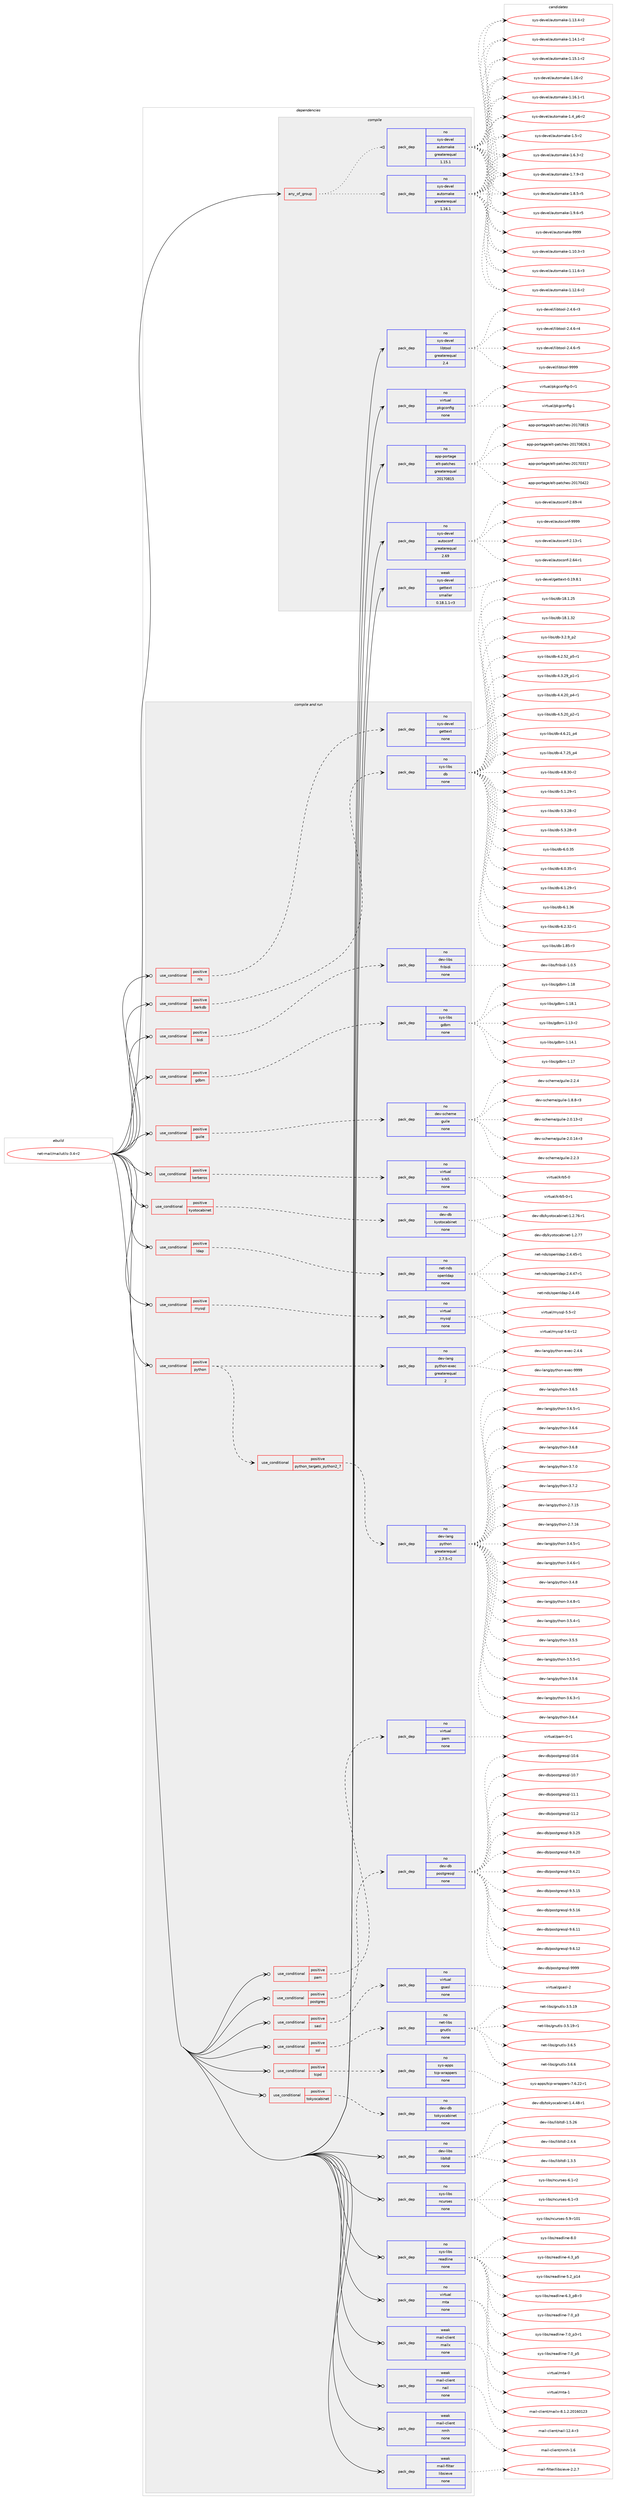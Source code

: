 digraph prolog {

# *************
# Graph options
# *************

newrank=true;
concentrate=true;
compound=true;
graph [rankdir=LR,fontname=Helvetica,fontsize=10,ranksep=1.5];#, ranksep=2.5, nodesep=0.2];
edge  [arrowhead=vee];
node  [fontname=Helvetica,fontsize=10];

# **********
# The ebuild
# **********

subgraph cluster_leftcol {
color=gray;
rank=same;
label=<<i>ebuild</i>>;
id [label="net-mail/mailutils-3.4-r2", color=red, width=4, href="../net-mail/mailutils-3.4-r2.svg"];
}

# ****************
# The dependencies
# ****************

subgraph cluster_midcol {
color=gray;
label=<<i>dependencies</i>>;
subgraph cluster_compile {
fillcolor="#eeeeee";
style=filled;
label=<<i>compile</i>>;
subgraph any26268 {
dependency1664397 [label=<<TABLE BORDER="0" CELLBORDER="1" CELLSPACING="0" CELLPADDING="4"><TR><TD CELLPADDING="10">any_of_group</TD></TR></TABLE>>, shape=none, color=red];subgraph pack1189872 {
dependency1664398 [label=<<TABLE BORDER="0" CELLBORDER="1" CELLSPACING="0" CELLPADDING="4" WIDTH="220"><TR><TD ROWSPAN="6" CELLPADDING="30">pack_dep</TD></TR><TR><TD WIDTH="110">no</TD></TR><TR><TD>sys-devel</TD></TR><TR><TD>automake</TD></TR><TR><TD>greaterequal</TD></TR><TR><TD>1.16.1</TD></TR></TABLE>>, shape=none, color=blue];
}
dependency1664397:e -> dependency1664398:w [weight=20,style="dotted",arrowhead="oinv"];
subgraph pack1189873 {
dependency1664399 [label=<<TABLE BORDER="0" CELLBORDER="1" CELLSPACING="0" CELLPADDING="4" WIDTH="220"><TR><TD ROWSPAN="6" CELLPADDING="30">pack_dep</TD></TR><TR><TD WIDTH="110">no</TD></TR><TR><TD>sys-devel</TD></TR><TR><TD>automake</TD></TR><TR><TD>greaterequal</TD></TR><TR><TD>1.15.1</TD></TR></TABLE>>, shape=none, color=blue];
}
dependency1664397:e -> dependency1664399:w [weight=20,style="dotted",arrowhead="oinv"];
}
id:e -> dependency1664397:w [weight=20,style="solid",arrowhead="vee"];
subgraph pack1189874 {
dependency1664400 [label=<<TABLE BORDER="0" CELLBORDER="1" CELLSPACING="0" CELLPADDING="4" WIDTH="220"><TR><TD ROWSPAN="6" CELLPADDING="30">pack_dep</TD></TR><TR><TD WIDTH="110">no</TD></TR><TR><TD>app-portage</TD></TR><TR><TD>elt-patches</TD></TR><TR><TD>greaterequal</TD></TR><TR><TD>20170815</TD></TR></TABLE>>, shape=none, color=blue];
}
id:e -> dependency1664400:w [weight=20,style="solid",arrowhead="vee"];
subgraph pack1189875 {
dependency1664401 [label=<<TABLE BORDER="0" CELLBORDER="1" CELLSPACING="0" CELLPADDING="4" WIDTH="220"><TR><TD ROWSPAN="6" CELLPADDING="30">pack_dep</TD></TR><TR><TD WIDTH="110">no</TD></TR><TR><TD>sys-devel</TD></TR><TR><TD>autoconf</TD></TR><TR><TD>greaterequal</TD></TR><TR><TD>2.69</TD></TR></TABLE>>, shape=none, color=blue];
}
id:e -> dependency1664401:w [weight=20,style="solid",arrowhead="vee"];
subgraph pack1189876 {
dependency1664402 [label=<<TABLE BORDER="0" CELLBORDER="1" CELLSPACING="0" CELLPADDING="4" WIDTH="220"><TR><TD ROWSPAN="6" CELLPADDING="30">pack_dep</TD></TR><TR><TD WIDTH="110">no</TD></TR><TR><TD>sys-devel</TD></TR><TR><TD>libtool</TD></TR><TR><TD>greaterequal</TD></TR><TR><TD>2.4</TD></TR></TABLE>>, shape=none, color=blue];
}
id:e -> dependency1664402:w [weight=20,style="solid",arrowhead="vee"];
subgraph pack1189877 {
dependency1664403 [label=<<TABLE BORDER="0" CELLBORDER="1" CELLSPACING="0" CELLPADDING="4" WIDTH="220"><TR><TD ROWSPAN="6" CELLPADDING="30">pack_dep</TD></TR><TR><TD WIDTH="110">no</TD></TR><TR><TD>virtual</TD></TR><TR><TD>pkgconfig</TD></TR><TR><TD>none</TD></TR><TR><TD></TD></TR></TABLE>>, shape=none, color=blue];
}
id:e -> dependency1664403:w [weight=20,style="solid",arrowhead="vee"];
subgraph pack1189878 {
dependency1664404 [label=<<TABLE BORDER="0" CELLBORDER="1" CELLSPACING="0" CELLPADDING="4" WIDTH="220"><TR><TD ROWSPAN="6" CELLPADDING="30">pack_dep</TD></TR><TR><TD WIDTH="110">weak</TD></TR><TR><TD>sys-devel</TD></TR><TR><TD>gettext</TD></TR><TR><TD>smaller</TD></TR><TR><TD>0.18.1.1-r3</TD></TR></TABLE>>, shape=none, color=blue];
}
id:e -> dependency1664404:w [weight=20,style="solid",arrowhead="vee"];
}
subgraph cluster_compileandrun {
fillcolor="#eeeeee";
style=filled;
label=<<i>compile and run</i>>;
subgraph cond447469 {
dependency1664405 [label=<<TABLE BORDER="0" CELLBORDER="1" CELLSPACING="0" CELLPADDING="4"><TR><TD ROWSPAN="3" CELLPADDING="10">use_conditional</TD></TR><TR><TD>positive</TD></TR><TR><TD>berkdb</TD></TR></TABLE>>, shape=none, color=red];
subgraph pack1189879 {
dependency1664406 [label=<<TABLE BORDER="0" CELLBORDER="1" CELLSPACING="0" CELLPADDING="4" WIDTH="220"><TR><TD ROWSPAN="6" CELLPADDING="30">pack_dep</TD></TR><TR><TD WIDTH="110">no</TD></TR><TR><TD>sys-libs</TD></TR><TR><TD>db</TD></TR><TR><TD>none</TD></TR><TR><TD></TD></TR></TABLE>>, shape=none, color=blue];
}
dependency1664405:e -> dependency1664406:w [weight=20,style="dashed",arrowhead="vee"];
}
id:e -> dependency1664405:w [weight=20,style="solid",arrowhead="odotvee"];
subgraph cond447470 {
dependency1664407 [label=<<TABLE BORDER="0" CELLBORDER="1" CELLSPACING="0" CELLPADDING="4"><TR><TD ROWSPAN="3" CELLPADDING="10">use_conditional</TD></TR><TR><TD>positive</TD></TR><TR><TD>bidi</TD></TR></TABLE>>, shape=none, color=red];
subgraph pack1189880 {
dependency1664408 [label=<<TABLE BORDER="0" CELLBORDER="1" CELLSPACING="0" CELLPADDING="4" WIDTH="220"><TR><TD ROWSPAN="6" CELLPADDING="30">pack_dep</TD></TR><TR><TD WIDTH="110">no</TD></TR><TR><TD>dev-libs</TD></TR><TR><TD>fribidi</TD></TR><TR><TD>none</TD></TR><TR><TD></TD></TR></TABLE>>, shape=none, color=blue];
}
dependency1664407:e -> dependency1664408:w [weight=20,style="dashed",arrowhead="vee"];
}
id:e -> dependency1664407:w [weight=20,style="solid",arrowhead="odotvee"];
subgraph cond447471 {
dependency1664409 [label=<<TABLE BORDER="0" CELLBORDER="1" CELLSPACING="0" CELLPADDING="4"><TR><TD ROWSPAN="3" CELLPADDING="10">use_conditional</TD></TR><TR><TD>positive</TD></TR><TR><TD>gdbm</TD></TR></TABLE>>, shape=none, color=red];
subgraph pack1189881 {
dependency1664410 [label=<<TABLE BORDER="0" CELLBORDER="1" CELLSPACING="0" CELLPADDING="4" WIDTH="220"><TR><TD ROWSPAN="6" CELLPADDING="30">pack_dep</TD></TR><TR><TD WIDTH="110">no</TD></TR><TR><TD>sys-libs</TD></TR><TR><TD>gdbm</TD></TR><TR><TD>none</TD></TR><TR><TD></TD></TR></TABLE>>, shape=none, color=blue];
}
dependency1664409:e -> dependency1664410:w [weight=20,style="dashed",arrowhead="vee"];
}
id:e -> dependency1664409:w [weight=20,style="solid",arrowhead="odotvee"];
subgraph cond447472 {
dependency1664411 [label=<<TABLE BORDER="0" CELLBORDER="1" CELLSPACING="0" CELLPADDING="4"><TR><TD ROWSPAN="3" CELLPADDING="10">use_conditional</TD></TR><TR><TD>positive</TD></TR><TR><TD>guile</TD></TR></TABLE>>, shape=none, color=red];
subgraph pack1189882 {
dependency1664412 [label=<<TABLE BORDER="0" CELLBORDER="1" CELLSPACING="0" CELLPADDING="4" WIDTH="220"><TR><TD ROWSPAN="6" CELLPADDING="30">pack_dep</TD></TR><TR><TD WIDTH="110">no</TD></TR><TR><TD>dev-scheme</TD></TR><TR><TD>guile</TD></TR><TR><TD>none</TD></TR><TR><TD></TD></TR></TABLE>>, shape=none, color=blue];
}
dependency1664411:e -> dependency1664412:w [weight=20,style="dashed",arrowhead="vee"];
}
id:e -> dependency1664411:w [weight=20,style="solid",arrowhead="odotvee"];
subgraph cond447473 {
dependency1664413 [label=<<TABLE BORDER="0" CELLBORDER="1" CELLSPACING="0" CELLPADDING="4"><TR><TD ROWSPAN="3" CELLPADDING="10">use_conditional</TD></TR><TR><TD>positive</TD></TR><TR><TD>kerberos</TD></TR></TABLE>>, shape=none, color=red];
subgraph pack1189883 {
dependency1664414 [label=<<TABLE BORDER="0" CELLBORDER="1" CELLSPACING="0" CELLPADDING="4" WIDTH="220"><TR><TD ROWSPAN="6" CELLPADDING="30">pack_dep</TD></TR><TR><TD WIDTH="110">no</TD></TR><TR><TD>virtual</TD></TR><TR><TD>krb5</TD></TR><TR><TD>none</TD></TR><TR><TD></TD></TR></TABLE>>, shape=none, color=blue];
}
dependency1664413:e -> dependency1664414:w [weight=20,style="dashed",arrowhead="vee"];
}
id:e -> dependency1664413:w [weight=20,style="solid",arrowhead="odotvee"];
subgraph cond447474 {
dependency1664415 [label=<<TABLE BORDER="0" CELLBORDER="1" CELLSPACING="0" CELLPADDING="4"><TR><TD ROWSPAN="3" CELLPADDING="10">use_conditional</TD></TR><TR><TD>positive</TD></TR><TR><TD>kyotocabinet</TD></TR></TABLE>>, shape=none, color=red];
subgraph pack1189884 {
dependency1664416 [label=<<TABLE BORDER="0" CELLBORDER="1" CELLSPACING="0" CELLPADDING="4" WIDTH="220"><TR><TD ROWSPAN="6" CELLPADDING="30">pack_dep</TD></TR><TR><TD WIDTH="110">no</TD></TR><TR><TD>dev-db</TD></TR><TR><TD>kyotocabinet</TD></TR><TR><TD>none</TD></TR><TR><TD></TD></TR></TABLE>>, shape=none, color=blue];
}
dependency1664415:e -> dependency1664416:w [weight=20,style="dashed",arrowhead="vee"];
}
id:e -> dependency1664415:w [weight=20,style="solid",arrowhead="odotvee"];
subgraph cond447475 {
dependency1664417 [label=<<TABLE BORDER="0" CELLBORDER="1" CELLSPACING="0" CELLPADDING="4"><TR><TD ROWSPAN="3" CELLPADDING="10">use_conditional</TD></TR><TR><TD>positive</TD></TR><TR><TD>ldap</TD></TR></TABLE>>, shape=none, color=red];
subgraph pack1189885 {
dependency1664418 [label=<<TABLE BORDER="0" CELLBORDER="1" CELLSPACING="0" CELLPADDING="4" WIDTH="220"><TR><TD ROWSPAN="6" CELLPADDING="30">pack_dep</TD></TR><TR><TD WIDTH="110">no</TD></TR><TR><TD>net-nds</TD></TR><TR><TD>openldap</TD></TR><TR><TD>none</TD></TR><TR><TD></TD></TR></TABLE>>, shape=none, color=blue];
}
dependency1664417:e -> dependency1664418:w [weight=20,style="dashed",arrowhead="vee"];
}
id:e -> dependency1664417:w [weight=20,style="solid",arrowhead="odotvee"];
subgraph cond447476 {
dependency1664419 [label=<<TABLE BORDER="0" CELLBORDER="1" CELLSPACING="0" CELLPADDING="4"><TR><TD ROWSPAN="3" CELLPADDING="10">use_conditional</TD></TR><TR><TD>positive</TD></TR><TR><TD>mysql</TD></TR></TABLE>>, shape=none, color=red];
subgraph pack1189886 {
dependency1664420 [label=<<TABLE BORDER="0" CELLBORDER="1" CELLSPACING="0" CELLPADDING="4" WIDTH="220"><TR><TD ROWSPAN="6" CELLPADDING="30">pack_dep</TD></TR><TR><TD WIDTH="110">no</TD></TR><TR><TD>virtual</TD></TR><TR><TD>mysql</TD></TR><TR><TD>none</TD></TR><TR><TD></TD></TR></TABLE>>, shape=none, color=blue];
}
dependency1664419:e -> dependency1664420:w [weight=20,style="dashed",arrowhead="vee"];
}
id:e -> dependency1664419:w [weight=20,style="solid",arrowhead="odotvee"];
subgraph cond447477 {
dependency1664421 [label=<<TABLE BORDER="0" CELLBORDER="1" CELLSPACING="0" CELLPADDING="4"><TR><TD ROWSPAN="3" CELLPADDING="10">use_conditional</TD></TR><TR><TD>positive</TD></TR><TR><TD>nls</TD></TR></TABLE>>, shape=none, color=red];
subgraph pack1189887 {
dependency1664422 [label=<<TABLE BORDER="0" CELLBORDER="1" CELLSPACING="0" CELLPADDING="4" WIDTH="220"><TR><TD ROWSPAN="6" CELLPADDING="30">pack_dep</TD></TR><TR><TD WIDTH="110">no</TD></TR><TR><TD>sys-devel</TD></TR><TR><TD>gettext</TD></TR><TR><TD>none</TD></TR><TR><TD></TD></TR></TABLE>>, shape=none, color=blue];
}
dependency1664421:e -> dependency1664422:w [weight=20,style="dashed",arrowhead="vee"];
}
id:e -> dependency1664421:w [weight=20,style="solid",arrowhead="odotvee"];
subgraph cond447478 {
dependency1664423 [label=<<TABLE BORDER="0" CELLBORDER="1" CELLSPACING="0" CELLPADDING="4"><TR><TD ROWSPAN="3" CELLPADDING="10">use_conditional</TD></TR><TR><TD>positive</TD></TR><TR><TD>pam</TD></TR></TABLE>>, shape=none, color=red];
subgraph pack1189888 {
dependency1664424 [label=<<TABLE BORDER="0" CELLBORDER="1" CELLSPACING="0" CELLPADDING="4" WIDTH="220"><TR><TD ROWSPAN="6" CELLPADDING="30">pack_dep</TD></TR><TR><TD WIDTH="110">no</TD></TR><TR><TD>virtual</TD></TR><TR><TD>pam</TD></TR><TR><TD>none</TD></TR><TR><TD></TD></TR></TABLE>>, shape=none, color=blue];
}
dependency1664423:e -> dependency1664424:w [weight=20,style="dashed",arrowhead="vee"];
}
id:e -> dependency1664423:w [weight=20,style="solid",arrowhead="odotvee"];
subgraph cond447479 {
dependency1664425 [label=<<TABLE BORDER="0" CELLBORDER="1" CELLSPACING="0" CELLPADDING="4"><TR><TD ROWSPAN="3" CELLPADDING="10">use_conditional</TD></TR><TR><TD>positive</TD></TR><TR><TD>postgres</TD></TR></TABLE>>, shape=none, color=red];
subgraph pack1189889 {
dependency1664426 [label=<<TABLE BORDER="0" CELLBORDER="1" CELLSPACING="0" CELLPADDING="4" WIDTH="220"><TR><TD ROWSPAN="6" CELLPADDING="30">pack_dep</TD></TR><TR><TD WIDTH="110">no</TD></TR><TR><TD>dev-db</TD></TR><TR><TD>postgresql</TD></TR><TR><TD>none</TD></TR><TR><TD></TD></TR></TABLE>>, shape=none, color=blue];
}
dependency1664425:e -> dependency1664426:w [weight=20,style="dashed",arrowhead="vee"];
}
id:e -> dependency1664425:w [weight=20,style="solid",arrowhead="odotvee"];
subgraph cond447480 {
dependency1664427 [label=<<TABLE BORDER="0" CELLBORDER="1" CELLSPACING="0" CELLPADDING="4"><TR><TD ROWSPAN="3" CELLPADDING="10">use_conditional</TD></TR><TR><TD>positive</TD></TR><TR><TD>python</TD></TR></TABLE>>, shape=none, color=red];
subgraph cond447481 {
dependency1664428 [label=<<TABLE BORDER="0" CELLBORDER="1" CELLSPACING="0" CELLPADDING="4"><TR><TD ROWSPAN="3" CELLPADDING="10">use_conditional</TD></TR><TR><TD>positive</TD></TR><TR><TD>python_targets_python2_7</TD></TR></TABLE>>, shape=none, color=red];
subgraph pack1189890 {
dependency1664429 [label=<<TABLE BORDER="0" CELLBORDER="1" CELLSPACING="0" CELLPADDING="4" WIDTH="220"><TR><TD ROWSPAN="6" CELLPADDING="30">pack_dep</TD></TR><TR><TD WIDTH="110">no</TD></TR><TR><TD>dev-lang</TD></TR><TR><TD>python</TD></TR><TR><TD>greaterequal</TD></TR><TR><TD>2.7.5-r2</TD></TR></TABLE>>, shape=none, color=blue];
}
dependency1664428:e -> dependency1664429:w [weight=20,style="dashed",arrowhead="vee"];
}
dependency1664427:e -> dependency1664428:w [weight=20,style="dashed",arrowhead="vee"];
subgraph pack1189891 {
dependency1664430 [label=<<TABLE BORDER="0" CELLBORDER="1" CELLSPACING="0" CELLPADDING="4" WIDTH="220"><TR><TD ROWSPAN="6" CELLPADDING="30">pack_dep</TD></TR><TR><TD WIDTH="110">no</TD></TR><TR><TD>dev-lang</TD></TR><TR><TD>python-exec</TD></TR><TR><TD>greaterequal</TD></TR><TR><TD>2</TD></TR></TABLE>>, shape=none, color=blue];
}
dependency1664427:e -> dependency1664430:w [weight=20,style="dashed",arrowhead="vee"];
}
id:e -> dependency1664427:w [weight=20,style="solid",arrowhead="odotvee"];
subgraph cond447482 {
dependency1664431 [label=<<TABLE BORDER="0" CELLBORDER="1" CELLSPACING="0" CELLPADDING="4"><TR><TD ROWSPAN="3" CELLPADDING="10">use_conditional</TD></TR><TR><TD>positive</TD></TR><TR><TD>sasl</TD></TR></TABLE>>, shape=none, color=red];
subgraph pack1189892 {
dependency1664432 [label=<<TABLE BORDER="0" CELLBORDER="1" CELLSPACING="0" CELLPADDING="4" WIDTH="220"><TR><TD ROWSPAN="6" CELLPADDING="30">pack_dep</TD></TR><TR><TD WIDTH="110">no</TD></TR><TR><TD>virtual</TD></TR><TR><TD>gsasl</TD></TR><TR><TD>none</TD></TR><TR><TD></TD></TR></TABLE>>, shape=none, color=blue];
}
dependency1664431:e -> dependency1664432:w [weight=20,style="dashed",arrowhead="vee"];
}
id:e -> dependency1664431:w [weight=20,style="solid",arrowhead="odotvee"];
subgraph cond447483 {
dependency1664433 [label=<<TABLE BORDER="0" CELLBORDER="1" CELLSPACING="0" CELLPADDING="4"><TR><TD ROWSPAN="3" CELLPADDING="10">use_conditional</TD></TR><TR><TD>positive</TD></TR><TR><TD>ssl</TD></TR></TABLE>>, shape=none, color=red];
subgraph pack1189893 {
dependency1664434 [label=<<TABLE BORDER="0" CELLBORDER="1" CELLSPACING="0" CELLPADDING="4" WIDTH="220"><TR><TD ROWSPAN="6" CELLPADDING="30">pack_dep</TD></TR><TR><TD WIDTH="110">no</TD></TR><TR><TD>net-libs</TD></TR><TR><TD>gnutls</TD></TR><TR><TD>none</TD></TR><TR><TD></TD></TR></TABLE>>, shape=none, color=blue];
}
dependency1664433:e -> dependency1664434:w [weight=20,style="dashed",arrowhead="vee"];
}
id:e -> dependency1664433:w [weight=20,style="solid",arrowhead="odotvee"];
subgraph cond447484 {
dependency1664435 [label=<<TABLE BORDER="0" CELLBORDER="1" CELLSPACING="0" CELLPADDING="4"><TR><TD ROWSPAN="3" CELLPADDING="10">use_conditional</TD></TR><TR><TD>positive</TD></TR><TR><TD>tcpd</TD></TR></TABLE>>, shape=none, color=red];
subgraph pack1189894 {
dependency1664436 [label=<<TABLE BORDER="0" CELLBORDER="1" CELLSPACING="0" CELLPADDING="4" WIDTH="220"><TR><TD ROWSPAN="6" CELLPADDING="30">pack_dep</TD></TR><TR><TD WIDTH="110">no</TD></TR><TR><TD>sys-apps</TD></TR><TR><TD>tcp-wrappers</TD></TR><TR><TD>none</TD></TR><TR><TD></TD></TR></TABLE>>, shape=none, color=blue];
}
dependency1664435:e -> dependency1664436:w [weight=20,style="dashed",arrowhead="vee"];
}
id:e -> dependency1664435:w [weight=20,style="solid",arrowhead="odotvee"];
subgraph cond447485 {
dependency1664437 [label=<<TABLE BORDER="0" CELLBORDER="1" CELLSPACING="0" CELLPADDING="4"><TR><TD ROWSPAN="3" CELLPADDING="10">use_conditional</TD></TR><TR><TD>positive</TD></TR><TR><TD>tokyocabinet</TD></TR></TABLE>>, shape=none, color=red];
subgraph pack1189895 {
dependency1664438 [label=<<TABLE BORDER="0" CELLBORDER="1" CELLSPACING="0" CELLPADDING="4" WIDTH="220"><TR><TD ROWSPAN="6" CELLPADDING="30">pack_dep</TD></TR><TR><TD WIDTH="110">no</TD></TR><TR><TD>dev-db</TD></TR><TR><TD>tokyocabinet</TD></TR><TR><TD>none</TD></TR><TR><TD></TD></TR></TABLE>>, shape=none, color=blue];
}
dependency1664437:e -> dependency1664438:w [weight=20,style="dashed",arrowhead="vee"];
}
id:e -> dependency1664437:w [weight=20,style="solid",arrowhead="odotvee"];
subgraph pack1189896 {
dependency1664439 [label=<<TABLE BORDER="0" CELLBORDER="1" CELLSPACING="0" CELLPADDING="4" WIDTH="220"><TR><TD ROWSPAN="6" CELLPADDING="30">pack_dep</TD></TR><TR><TD WIDTH="110">no</TD></TR><TR><TD>dev-libs</TD></TR><TR><TD>libltdl</TD></TR><TR><TD>none</TD></TR><TR><TD></TD></TR></TABLE>>, shape=none, color=blue];
}
id:e -> dependency1664439:w [weight=20,style="solid",arrowhead="odotvee"];
subgraph pack1189897 {
dependency1664440 [label=<<TABLE BORDER="0" CELLBORDER="1" CELLSPACING="0" CELLPADDING="4" WIDTH="220"><TR><TD ROWSPAN="6" CELLPADDING="30">pack_dep</TD></TR><TR><TD WIDTH="110">no</TD></TR><TR><TD>sys-libs</TD></TR><TR><TD>ncurses</TD></TR><TR><TD>none</TD></TR><TR><TD></TD></TR></TABLE>>, shape=none, color=blue];
}
id:e -> dependency1664440:w [weight=20,style="solid",arrowhead="odotvee"];
subgraph pack1189898 {
dependency1664441 [label=<<TABLE BORDER="0" CELLBORDER="1" CELLSPACING="0" CELLPADDING="4" WIDTH="220"><TR><TD ROWSPAN="6" CELLPADDING="30">pack_dep</TD></TR><TR><TD WIDTH="110">no</TD></TR><TR><TD>sys-libs</TD></TR><TR><TD>readline</TD></TR><TR><TD>none</TD></TR><TR><TD></TD></TR></TABLE>>, shape=none, color=blue];
}
id:e -> dependency1664441:w [weight=20,style="solid",arrowhead="odotvee"];
subgraph pack1189899 {
dependency1664442 [label=<<TABLE BORDER="0" CELLBORDER="1" CELLSPACING="0" CELLPADDING="4" WIDTH="220"><TR><TD ROWSPAN="6" CELLPADDING="30">pack_dep</TD></TR><TR><TD WIDTH="110">no</TD></TR><TR><TD>virtual</TD></TR><TR><TD>mta</TD></TR><TR><TD>none</TD></TR><TR><TD></TD></TR></TABLE>>, shape=none, color=blue];
}
id:e -> dependency1664442:w [weight=20,style="solid",arrowhead="odotvee"];
subgraph pack1189900 {
dependency1664443 [label=<<TABLE BORDER="0" CELLBORDER="1" CELLSPACING="0" CELLPADDING="4" WIDTH="220"><TR><TD ROWSPAN="6" CELLPADDING="30">pack_dep</TD></TR><TR><TD WIDTH="110">weak</TD></TR><TR><TD>mail-client</TD></TR><TR><TD>mailx</TD></TR><TR><TD>none</TD></TR><TR><TD></TD></TR></TABLE>>, shape=none, color=blue];
}
id:e -> dependency1664443:w [weight=20,style="solid",arrowhead="odotvee"];
subgraph pack1189901 {
dependency1664444 [label=<<TABLE BORDER="0" CELLBORDER="1" CELLSPACING="0" CELLPADDING="4" WIDTH="220"><TR><TD ROWSPAN="6" CELLPADDING="30">pack_dep</TD></TR><TR><TD WIDTH="110">weak</TD></TR><TR><TD>mail-client</TD></TR><TR><TD>nail</TD></TR><TR><TD>none</TD></TR><TR><TD></TD></TR></TABLE>>, shape=none, color=blue];
}
id:e -> dependency1664444:w [weight=20,style="solid",arrowhead="odotvee"];
subgraph pack1189902 {
dependency1664445 [label=<<TABLE BORDER="0" CELLBORDER="1" CELLSPACING="0" CELLPADDING="4" WIDTH="220"><TR><TD ROWSPAN="6" CELLPADDING="30">pack_dep</TD></TR><TR><TD WIDTH="110">weak</TD></TR><TR><TD>mail-client</TD></TR><TR><TD>nmh</TD></TR><TR><TD>none</TD></TR><TR><TD></TD></TR></TABLE>>, shape=none, color=blue];
}
id:e -> dependency1664445:w [weight=20,style="solid",arrowhead="odotvee"];
subgraph pack1189903 {
dependency1664446 [label=<<TABLE BORDER="0" CELLBORDER="1" CELLSPACING="0" CELLPADDING="4" WIDTH="220"><TR><TD ROWSPAN="6" CELLPADDING="30">pack_dep</TD></TR><TR><TD WIDTH="110">weak</TD></TR><TR><TD>mail-filter</TD></TR><TR><TD>libsieve</TD></TR><TR><TD>none</TD></TR><TR><TD></TD></TR></TABLE>>, shape=none, color=blue];
}
id:e -> dependency1664446:w [weight=20,style="solid",arrowhead="odotvee"];
}
subgraph cluster_run {
fillcolor="#eeeeee";
style=filled;
label=<<i>run</i>>;
}
}

# **************
# The candidates
# **************

subgraph cluster_choices {
rank=same;
color=gray;
label=<<i>candidates</i>>;

subgraph choice1189872 {
color=black;
nodesep=1;
choice11512111545100101118101108479711711611110997107101454946494846514511451 [label="sys-devel/automake-1.10.3-r3", color=red, width=4,href="../sys-devel/automake-1.10.3-r3.svg"];
choice11512111545100101118101108479711711611110997107101454946494946544511451 [label="sys-devel/automake-1.11.6-r3", color=red, width=4,href="../sys-devel/automake-1.11.6-r3.svg"];
choice11512111545100101118101108479711711611110997107101454946495046544511450 [label="sys-devel/automake-1.12.6-r2", color=red, width=4,href="../sys-devel/automake-1.12.6-r2.svg"];
choice11512111545100101118101108479711711611110997107101454946495146524511450 [label="sys-devel/automake-1.13.4-r2", color=red, width=4,href="../sys-devel/automake-1.13.4-r2.svg"];
choice11512111545100101118101108479711711611110997107101454946495246494511450 [label="sys-devel/automake-1.14.1-r2", color=red, width=4,href="../sys-devel/automake-1.14.1-r2.svg"];
choice11512111545100101118101108479711711611110997107101454946495346494511450 [label="sys-devel/automake-1.15.1-r2", color=red, width=4,href="../sys-devel/automake-1.15.1-r2.svg"];
choice1151211154510010111810110847971171161111099710710145494649544511450 [label="sys-devel/automake-1.16-r2", color=red, width=4,href="../sys-devel/automake-1.16-r2.svg"];
choice11512111545100101118101108479711711611110997107101454946495446494511449 [label="sys-devel/automake-1.16.1-r1", color=red, width=4,href="../sys-devel/automake-1.16.1-r1.svg"];
choice115121115451001011181011084797117116111109971071014549465295112544511450 [label="sys-devel/automake-1.4_p6-r2", color=red, width=4,href="../sys-devel/automake-1.4_p6-r2.svg"];
choice11512111545100101118101108479711711611110997107101454946534511450 [label="sys-devel/automake-1.5-r2", color=red, width=4,href="../sys-devel/automake-1.5-r2.svg"];
choice115121115451001011181011084797117116111109971071014549465446514511450 [label="sys-devel/automake-1.6.3-r2", color=red, width=4,href="../sys-devel/automake-1.6.3-r2.svg"];
choice115121115451001011181011084797117116111109971071014549465546574511451 [label="sys-devel/automake-1.7.9-r3", color=red, width=4,href="../sys-devel/automake-1.7.9-r3.svg"];
choice115121115451001011181011084797117116111109971071014549465646534511453 [label="sys-devel/automake-1.8.5-r5", color=red, width=4,href="../sys-devel/automake-1.8.5-r5.svg"];
choice115121115451001011181011084797117116111109971071014549465746544511453 [label="sys-devel/automake-1.9.6-r5", color=red, width=4,href="../sys-devel/automake-1.9.6-r5.svg"];
choice115121115451001011181011084797117116111109971071014557575757 [label="sys-devel/automake-9999", color=red, width=4,href="../sys-devel/automake-9999.svg"];
dependency1664398:e -> choice11512111545100101118101108479711711611110997107101454946494846514511451:w [style=dotted,weight="100"];
dependency1664398:e -> choice11512111545100101118101108479711711611110997107101454946494946544511451:w [style=dotted,weight="100"];
dependency1664398:e -> choice11512111545100101118101108479711711611110997107101454946495046544511450:w [style=dotted,weight="100"];
dependency1664398:e -> choice11512111545100101118101108479711711611110997107101454946495146524511450:w [style=dotted,weight="100"];
dependency1664398:e -> choice11512111545100101118101108479711711611110997107101454946495246494511450:w [style=dotted,weight="100"];
dependency1664398:e -> choice11512111545100101118101108479711711611110997107101454946495346494511450:w [style=dotted,weight="100"];
dependency1664398:e -> choice1151211154510010111810110847971171161111099710710145494649544511450:w [style=dotted,weight="100"];
dependency1664398:e -> choice11512111545100101118101108479711711611110997107101454946495446494511449:w [style=dotted,weight="100"];
dependency1664398:e -> choice115121115451001011181011084797117116111109971071014549465295112544511450:w [style=dotted,weight="100"];
dependency1664398:e -> choice11512111545100101118101108479711711611110997107101454946534511450:w [style=dotted,weight="100"];
dependency1664398:e -> choice115121115451001011181011084797117116111109971071014549465446514511450:w [style=dotted,weight="100"];
dependency1664398:e -> choice115121115451001011181011084797117116111109971071014549465546574511451:w [style=dotted,weight="100"];
dependency1664398:e -> choice115121115451001011181011084797117116111109971071014549465646534511453:w [style=dotted,weight="100"];
dependency1664398:e -> choice115121115451001011181011084797117116111109971071014549465746544511453:w [style=dotted,weight="100"];
dependency1664398:e -> choice115121115451001011181011084797117116111109971071014557575757:w [style=dotted,weight="100"];
}
subgraph choice1189873 {
color=black;
nodesep=1;
choice11512111545100101118101108479711711611110997107101454946494846514511451 [label="sys-devel/automake-1.10.3-r3", color=red, width=4,href="../sys-devel/automake-1.10.3-r3.svg"];
choice11512111545100101118101108479711711611110997107101454946494946544511451 [label="sys-devel/automake-1.11.6-r3", color=red, width=4,href="../sys-devel/automake-1.11.6-r3.svg"];
choice11512111545100101118101108479711711611110997107101454946495046544511450 [label="sys-devel/automake-1.12.6-r2", color=red, width=4,href="../sys-devel/automake-1.12.6-r2.svg"];
choice11512111545100101118101108479711711611110997107101454946495146524511450 [label="sys-devel/automake-1.13.4-r2", color=red, width=4,href="../sys-devel/automake-1.13.4-r2.svg"];
choice11512111545100101118101108479711711611110997107101454946495246494511450 [label="sys-devel/automake-1.14.1-r2", color=red, width=4,href="../sys-devel/automake-1.14.1-r2.svg"];
choice11512111545100101118101108479711711611110997107101454946495346494511450 [label="sys-devel/automake-1.15.1-r2", color=red, width=4,href="../sys-devel/automake-1.15.1-r2.svg"];
choice1151211154510010111810110847971171161111099710710145494649544511450 [label="sys-devel/automake-1.16-r2", color=red, width=4,href="../sys-devel/automake-1.16-r2.svg"];
choice11512111545100101118101108479711711611110997107101454946495446494511449 [label="sys-devel/automake-1.16.1-r1", color=red, width=4,href="../sys-devel/automake-1.16.1-r1.svg"];
choice115121115451001011181011084797117116111109971071014549465295112544511450 [label="sys-devel/automake-1.4_p6-r2", color=red, width=4,href="../sys-devel/automake-1.4_p6-r2.svg"];
choice11512111545100101118101108479711711611110997107101454946534511450 [label="sys-devel/automake-1.5-r2", color=red, width=4,href="../sys-devel/automake-1.5-r2.svg"];
choice115121115451001011181011084797117116111109971071014549465446514511450 [label="sys-devel/automake-1.6.3-r2", color=red, width=4,href="../sys-devel/automake-1.6.3-r2.svg"];
choice115121115451001011181011084797117116111109971071014549465546574511451 [label="sys-devel/automake-1.7.9-r3", color=red, width=4,href="../sys-devel/automake-1.7.9-r3.svg"];
choice115121115451001011181011084797117116111109971071014549465646534511453 [label="sys-devel/automake-1.8.5-r5", color=red, width=4,href="../sys-devel/automake-1.8.5-r5.svg"];
choice115121115451001011181011084797117116111109971071014549465746544511453 [label="sys-devel/automake-1.9.6-r5", color=red, width=4,href="../sys-devel/automake-1.9.6-r5.svg"];
choice115121115451001011181011084797117116111109971071014557575757 [label="sys-devel/automake-9999", color=red, width=4,href="../sys-devel/automake-9999.svg"];
dependency1664399:e -> choice11512111545100101118101108479711711611110997107101454946494846514511451:w [style=dotted,weight="100"];
dependency1664399:e -> choice11512111545100101118101108479711711611110997107101454946494946544511451:w [style=dotted,weight="100"];
dependency1664399:e -> choice11512111545100101118101108479711711611110997107101454946495046544511450:w [style=dotted,weight="100"];
dependency1664399:e -> choice11512111545100101118101108479711711611110997107101454946495146524511450:w [style=dotted,weight="100"];
dependency1664399:e -> choice11512111545100101118101108479711711611110997107101454946495246494511450:w [style=dotted,weight="100"];
dependency1664399:e -> choice11512111545100101118101108479711711611110997107101454946495346494511450:w [style=dotted,weight="100"];
dependency1664399:e -> choice1151211154510010111810110847971171161111099710710145494649544511450:w [style=dotted,weight="100"];
dependency1664399:e -> choice11512111545100101118101108479711711611110997107101454946495446494511449:w [style=dotted,weight="100"];
dependency1664399:e -> choice115121115451001011181011084797117116111109971071014549465295112544511450:w [style=dotted,weight="100"];
dependency1664399:e -> choice11512111545100101118101108479711711611110997107101454946534511450:w [style=dotted,weight="100"];
dependency1664399:e -> choice115121115451001011181011084797117116111109971071014549465446514511450:w [style=dotted,weight="100"];
dependency1664399:e -> choice115121115451001011181011084797117116111109971071014549465546574511451:w [style=dotted,weight="100"];
dependency1664399:e -> choice115121115451001011181011084797117116111109971071014549465646534511453:w [style=dotted,weight="100"];
dependency1664399:e -> choice115121115451001011181011084797117116111109971071014549465746544511453:w [style=dotted,weight="100"];
dependency1664399:e -> choice115121115451001011181011084797117116111109971071014557575757:w [style=dotted,weight="100"];
}
subgraph choice1189874 {
color=black;
nodesep=1;
choice97112112451121111141169710310147101108116451129711699104101115455048495548514955 [label="app-portage/elt-patches-20170317", color=red, width=4,href="../app-portage/elt-patches-20170317.svg"];
choice97112112451121111141169710310147101108116451129711699104101115455048495548525050 [label="app-portage/elt-patches-20170422", color=red, width=4,href="../app-portage/elt-patches-20170422.svg"];
choice97112112451121111141169710310147101108116451129711699104101115455048495548564953 [label="app-portage/elt-patches-20170815", color=red, width=4,href="../app-portage/elt-patches-20170815.svg"];
choice971121124511211111411697103101471011081164511297116991041011154550484955485650544649 [label="app-portage/elt-patches-20170826.1", color=red, width=4,href="../app-portage/elt-patches-20170826.1.svg"];
dependency1664400:e -> choice97112112451121111141169710310147101108116451129711699104101115455048495548514955:w [style=dotted,weight="100"];
dependency1664400:e -> choice97112112451121111141169710310147101108116451129711699104101115455048495548525050:w [style=dotted,weight="100"];
dependency1664400:e -> choice97112112451121111141169710310147101108116451129711699104101115455048495548564953:w [style=dotted,weight="100"];
dependency1664400:e -> choice971121124511211111411697103101471011081164511297116991041011154550484955485650544649:w [style=dotted,weight="100"];
}
subgraph choice1189875 {
color=black;
nodesep=1;
choice1151211154510010111810110847971171161119911111010245504649514511449 [label="sys-devel/autoconf-2.13-r1", color=red, width=4,href="../sys-devel/autoconf-2.13-r1.svg"];
choice1151211154510010111810110847971171161119911111010245504654524511449 [label="sys-devel/autoconf-2.64-r1", color=red, width=4,href="../sys-devel/autoconf-2.64-r1.svg"];
choice1151211154510010111810110847971171161119911111010245504654574511452 [label="sys-devel/autoconf-2.69-r4", color=red, width=4,href="../sys-devel/autoconf-2.69-r4.svg"];
choice115121115451001011181011084797117116111991111101024557575757 [label="sys-devel/autoconf-9999", color=red, width=4,href="../sys-devel/autoconf-9999.svg"];
dependency1664401:e -> choice1151211154510010111810110847971171161119911111010245504649514511449:w [style=dotted,weight="100"];
dependency1664401:e -> choice1151211154510010111810110847971171161119911111010245504654524511449:w [style=dotted,weight="100"];
dependency1664401:e -> choice1151211154510010111810110847971171161119911111010245504654574511452:w [style=dotted,weight="100"];
dependency1664401:e -> choice115121115451001011181011084797117116111991111101024557575757:w [style=dotted,weight="100"];
}
subgraph choice1189876 {
color=black;
nodesep=1;
choice1151211154510010111810110847108105981161111111084550465246544511451 [label="sys-devel/libtool-2.4.6-r3", color=red, width=4,href="../sys-devel/libtool-2.4.6-r3.svg"];
choice1151211154510010111810110847108105981161111111084550465246544511452 [label="sys-devel/libtool-2.4.6-r4", color=red, width=4,href="../sys-devel/libtool-2.4.6-r4.svg"];
choice1151211154510010111810110847108105981161111111084550465246544511453 [label="sys-devel/libtool-2.4.6-r5", color=red, width=4,href="../sys-devel/libtool-2.4.6-r5.svg"];
choice1151211154510010111810110847108105981161111111084557575757 [label="sys-devel/libtool-9999", color=red, width=4,href="../sys-devel/libtool-9999.svg"];
dependency1664402:e -> choice1151211154510010111810110847108105981161111111084550465246544511451:w [style=dotted,weight="100"];
dependency1664402:e -> choice1151211154510010111810110847108105981161111111084550465246544511452:w [style=dotted,weight="100"];
dependency1664402:e -> choice1151211154510010111810110847108105981161111111084550465246544511453:w [style=dotted,weight="100"];
dependency1664402:e -> choice1151211154510010111810110847108105981161111111084557575757:w [style=dotted,weight="100"];
}
subgraph choice1189877 {
color=black;
nodesep=1;
choice11810511411611797108471121071039911111010210510345484511449 [label="virtual/pkgconfig-0-r1", color=red, width=4,href="../virtual/pkgconfig-0-r1.svg"];
choice1181051141161179710847112107103991111101021051034549 [label="virtual/pkgconfig-1", color=red, width=4,href="../virtual/pkgconfig-1.svg"];
dependency1664403:e -> choice11810511411611797108471121071039911111010210510345484511449:w [style=dotted,weight="100"];
dependency1664403:e -> choice1181051141161179710847112107103991111101021051034549:w [style=dotted,weight="100"];
}
subgraph choice1189878 {
color=black;
nodesep=1;
choice1151211154510010111810110847103101116116101120116454846495746564649 [label="sys-devel/gettext-0.19.8.1", color=red, width=4,href="../sys-devel/gettext-0.19.8.1.svg"];
dependency1664404:e -> choice1151211154510010111810110847103101116116101120116454846495746564649:w [style=dotted,weight="100"];
}
subgraph choice1189879 {
color=black;
nodesep=1;
choice1151211154510810598115471009845494656534511451 [label="sys-libs/db-1.85-r3", color=red, width=4,href="../sys-libs/db-1.85-r3.svg"];
choice115121115451081059811547100984549564649465053 [label="sys-libs/db-18.1.25", color=red, width=4,href="../sys-libs/db-18.1.25.svg"];
choice115121115451081059811547100984549564649465150 [label="sys-libs/db-18.1.32", color=red, width=4,href="../sys-libs/db-18.1.32.svg"];
choice115121115451081059811547100984551465046579511250 [label="sys-libs/db-3.2.9_p2", color=red, width=4,href="../sys-libs/db-3.2.9_p2.svg"];
choice115121115451081059811547100984552465046535095112534511449 [label="sys-libs/db-4.2.52_p5-r1", color=red, width=4,href="../sys-libs/db-4.2.52_p5-r1.svg"];
choice115121115451081059811547100984552465146505795112494511449 [label="sys-libs/db-4.3.29_p1-r1", color=red, width=4,href="../sys-libs/db-4.3.29_p1-r1.svg"];
choice115121115451081059811547100984552465246504895112524511449 [label="sys-libs/db-4.4.20_p4-r1", color=red, width=4,href="../sys-libs/db-4.4.20_p4-r1.svg"];
choice115121115451081059811547100984552465346504895112504511449 [label="sys-libs/db-4.5.20_p2-r1", color=red, width=4,href="../sys-libs/db-4.5.20_p2-r1.svg"];
choice11512111545108105981154710098455246544650499511252 [label="sys-libs/db-4.6.21_p4", color=red, width=4,href="../sys-libs/db-4.6.21_p4.svg"];
choice11512111545108105981154710098455246554650539511252 [label="sys-libs/db-4.7.25_p4", color=red, width=4,href="../sys-libs/db-4.7.25_p4.svg"];
choice11512111545108105981154710098455246564651484511450 [label="sys-libs/db-4.8.30-r2", color=red, width=4,href="../sys-libs/db-4.8.30-r2.svg"];
choice11512111545108105981154710098455346494650574511449 [label="sys-libs/db-5.1.29-r1", color=red, width=4,href="../sys-libs/db-5.1.29-r1.svg"];
choice11512111545108105981154710098455346514650564511450 [label="sys-libs/db-5.3.28-r2", color=red, width=4,href="../sys-libs/db-5.3.28-r2.svg"];
choice11512111545108105981154710098455346514650564511451 [label="sys-libs/db-5.3.28-r3", color=red, width=4,href="../sys-libs/db-5.3.28-r3.svg"];
choice1151211154510810598115471009845544648465153 [label="sys-libs/db-6.0.35", color=red, width=4,href="../sys-libs/db-6.0.35.svg"];
choice11512111545108105981154710098455446484651534511449 [label="sys-libs/db-6.0.35-r1", color=red, width=4,href="../sys-libs/db-6.0.35-r1.svg"];
choice11512111545108105981154710098455446494650574511449 [label="sys-libs/db-6.1.29-r1", color=red, width=4,href="../sys-libs/db-6.1.29-r1.svg"];
choice1151211154510810598115471009845544649465154 [label="sys-libs/db-6.1.36", color=red, width=4,href="../sys-libs/db-6.1.36.svg"];
choice11512111545108105981154710098455446504651504511449 [label="sys-libs/db-6.2.32-r1", color=red, width=4,href="../sys-libs/db-6.2.32-r1.svg"];
dependency1664406:e -> choice1151211154510810598115471009845494656534511451:w [style=dotted,weight="100"];
dependency1664406:e -> choice115121115451081059811547100984549564649465053:w [style=dotted,weight="100"];
dependency1664406:e -> choice115121115451081059811547100984549564649465150:w [style=dotted,weight="100"];
dependency1664406:e -> choice115121115451081059811547100984551465046579511250:w [style=dotted,weight="100"];
dependency1664406:e -> choice115121115451081059811547100984552465046535095112534511449:w [style=dotted,weight="100"];
dependency1664406:e -> choice115121115451081059811547100984552465146505795112494511449:w [style=dotted,weight="100"];
dependency1664406:e -> choice115121115451081059811547100984552465246504895112524511449:w [style=dotted,weight="100"];
dependency1664406:e -> choice115121115451081059811547100984552465346504895112504511449:w [style=dotted,weight="100"];
dependency1664406:e -> choice11512111545108105981154710098455246544650499511252:w [style=dotted,weight="100"];
dependency1664406:e -> choice11512111545108105981154710098455246554650539511252:w [style=dotted,weight="100"];
dependency1664406:e -> choice11512111545108105981154710098455246564651484511450:w [style=dotted,weight="100"];
dependency1664406:e -> choice11512111545108105981154710098455346494650574511449:w [style=dotted,weight="100"];
dependency1664406:e -> choice11512111545108105981154710098455346514650564511450:w [style=dotted,weight="100"];
dependency1664406:e -> choice11512111545108105981154710098455346514650564511451:w [style=dotted,weight="100"];
dependency1664406:e -> choice1151211154510810598115471009845544648465153:w [style=dotted,weight="100"];
dependency1664406:e -> choice11512111545108105981154710098455446484651534511449:w [style=dotted,weight="100"];
dependency1664406:e -> choice11512111545108105981154710098455446494650574511449:w [style=dotted,weight="100"];
dependency1664406:e -> choice1151211154510810598115471009845544649465154:w [style=dotted,weight="100"];
dependency1664406:e -> choice11512111545108105981154710098455446504651504511449:w [style=dotted,weight="100"];
}
subgraph choice1189880 {
color=black;
nodesep=1;
choice10010111845108105981154710211410598105100105454946484653 [label="dev-libs/fribidi-1.0.5", color=red, width=4,href="../dev-libs/fribidi-1.0.5.svg"];
dependency1664408:e -> choice10010111845108105981154710211410598105100105454946484653:w [style=dotted,weight="100"];
}
subgraph choice1189881 {
color=black;
nodesep=1;
choice1151211154510810598115471031009810945494649514511450 [label="sys-libs/gdbm-1.13-r2", color=red, width=4,href="../sys-libs/gdbm-1.13-r2.svg"];
choice1151211154510810598115471031009810945494649524649 [label="sys-libs/gdbm-1.14.1", color=red, width=4,href="../sys-libs/gdbm-1.14.1.svg"];
choice115121115451081059811547103100981094549464955 [label="sys-libs/gdbm-1.17", color=red, width=4,href="../sys-libs/gdbm-1.17.svg"];
choice115121115451081059811547103100981094549464956 [label="sys-libs/gdbm-1.18", color=red, width=4,href="../sys-libs/gdbm-1.18.svg"];
choice1151211154510810598115471031009810945494649564649 [label="sys-libs/gdbm-1.18.1", color=red, width=4,href="../sys-libs/gdbm-1.18.1.svg"];
dependency1664410:e -> choice1151211154510810598115471031009810945494649514511450:w [style=dotted,weight="100"];
dependency1664410:e -> choice1151211154510810598115471031009810945494649524649:w [style=dotted,weight="100"];
dependency1664410:e -> choice115121115451081059811547103100981094549464955:w [style=dotted,weight="100"];
dependency1664410:e -> choice115121115451081059811547103100981094549464956:w [style=dotted,weight="100"];
dependency1664410:e -> choice1151211154510810598115471031009810945494649564649:w [style=dotted,weight="100"];
}
subgraph choice1189882 {
color=black;
nodesep=1;
choice1001011184511599104101109101471031171051081014549465646564511451 [label="dev-scheme/guile-1.8.8-r3", color=red, width=4,href="../dev-scheme/guile-1.8.8-r3.svg"];
choice100101118451159910410110910147103117105108101455046484649514511450 [label="dev-scheme/guile-2.0.13-r2", color=red, width=4,href="../dev-scheme/guile-2.0.13-r2.svg"];
choice100101118451159910410110910147103117105108101455046484649524511451 [label="dev-scheme/guile-2.0.14-r3", color=red, width=4,href="../dev-scheme/guile-2.0.14-r3.svg"];
choice100101118451159910410110910147103117105108101455046504651 [label="dev-scheme/guile-2.2.3", color=red, width=4,href="../dev-scheme/guile-2.2.3.svg"];
choice100101118451159910410110910147103117105108101455046504652 [label="dev-scheme/guile-2.2.4", color=red, width=4,href="../dev-scheme/guile-2.2.4.svg"];
dependency1664412:e -> choice1001011184511599104101109101471031171051081014549465646564511451:w [style=dotted,weight="100"];
dependency1664412:e -> choice100101118451159910410110910147103117105108101455046484649514511450:w [style=dotted,weight="100"];
dependency1664412:e -> choice100101118451159910410110910147103117105108101455046484649524511451:w [style=dotted,weight="100"];
dependency1664412:e -> choice100101118451159910410110910147103117105108101455046504651:w [style=dotted,weight="100"];
dependency1664412:e -> choice100101118451159910410110910147103117105108101455046504652:w [style=dotted,weight="100"];
}
subgraph choice1189883 {
color=black;
nodesep=1;
choice118105114116117971084710711498534548 [label="virtual/krb5-0", color=red, width=4,href="../virtual/krb5-0.svg"];
choice1181051141161179710847107114985345484511449 [label="virtual/krb5-0-r1", color=red, width=4,href="../virtual/krb5-0-r1.svg"];
dependency1664414:e -> choice118105114116117971084710711498534548:w [style=dotted,weight="100"];
dependency1664414:e -> choice1181051141161179710847107114985345484511449:w [style=dotted,weight="100"];
}
subgraph choice1189884 {
color=black;
nodesep=1;
choice100101118451009847107121111116111999798105110101116454946504655544511449 [label="dev-db/kyotocabinet-1.2.76-r1", color=red, width=4,href="../dev-db/kyotocabinet-1.2.76-r1.svg"];
choice10010111845100984710712111111611199979810511010111645494650465555 [label="dev-db/kyotocabinet-1.2.77", color=red, width=4,href="../dev-db/kyotocabinet-1.2.77.svg"];
dependency1664416:e -> choice100101118451009847107121111116111999798105110101116454946504655544511449:w [style=dotted,weight="100"];
dependency1664416:e -> choice10010111845100984710712111111611199979810511010111645494650465555:w [style=dotted,weight="100"];
}
subgraph choice1189885 {
color=black;
nodesep=1;
choice11010111645110100115471111121011101081009711245504652465253 [label="net-nds/openldap-2.4.45", color=red, width=4,href="../net-nds/openldap-2.4.45.svg"];
choice110101116451101001154711111210111010810097112455046524652534511449 [label="net-nds/openldap-2.4.45-r1", color=red, width=4,href="../net-nds/openldap-2.4.45-r1.svg"];
choice110101116451101001154711111210111010810097112455046524652554511449 [label="net-nds/openldap-2.4.47-r1", color=red, width=4,href="../net-nds/openldap-2.4.47-r1.svg"];
dependency1664418:e -> choice11010111645110100115471111121011101081009711245504652465253:w [style=dotted,weight="100"];
dependency1664418:e -> choice110101116451101001154711111210111010810097112455046524652534511449:w [style=dotted,weight="100"];
dependency1664418:e -> choice110101116451101001154711111210111010810097112455046524652554511449:w [style=dotted,weight="100"];
}
subgraph choice1189886 {
color=black;
nodesep=1;
choice1181051141161179710847109121115113108455346534511450 [label="virtual/mysql-5.5-r2", color=red, width=4,href="../virtual/mysql-5.5-r2.svg"];
choice118105114116117971084710912111511310845534654451144950 [label="virtual/mysql-5.6-r12", color=red, width=4,href="../virtual/mysql-5.6-r12.svg"];
dependency1664420:e -> choice1181051141161179710847109121115113108455346534511450:w [style=dotted,weight="100"];
dependency1664420:e -> choice118105114116117971084710912111511310845534654451144950:w [style=dotted,weight="100"];
}
subgraph choice1189887 {
color=black;
nodesep=1;
choice1151211154510010111810110847103101116116101120116454846495746564649 [label="sys-devel/gettext-0.19.8.1", color=red, width=4,href="../sys-devel/gettext-0.19.8.1.svg"];
dependency1664422:e -> choice1151211154510010111810110847103101116116101120116454846495746564649:w [style=dotted,weight="100"];
}
subgraph choice1189888 {
color=black;
nodesep=1;
choice11810511411611797108471129710945484511449 [label="virtual/pam-0-r1", color=red, width=4,href="../virtual/pam-0-r1.svg"];
dependency1664424:e -> choice11810511411611797108471129710945484511449:w [style=dotted,weight="100"];
}
subgraph choice1189889 {
color=black;
nodesep=1;
choice1001011184510098471121111151161031141011151131084549484654 [label="dev-db/postgresql-10.6", color=red, width=4,href="../dev-db/postgresql-10.6.svg"];
choice1001011184510098471121111151161031141011151131084549484655 [label="dev-db/postgresql-10.7", color=red, width=4,href="../dev-db/postgresql-10.7.svg"];
choice1001011184510098471121111151161031141011151131084549494649 [label="dev-db/postgresql-11.1", color=red, width=4,href="../dev-db/postgresql-11.1.svg"];
choice1001011184510098471121111151161031141011151131084549494650 [label="dev-db/postgresql-11.2", color=red, width=4,href="../dev-db/postgresql-11.2.svg"];
choice10010111845100984711211111511610311410111511310845574651465053 [label="dev-db/postgresql-9.3.25", color=red, width=4,href="../dev-db/postgresql-9.3.25.svg"];
choice10010111845100984711211111511610311410111511310845574652465048 [label="dev-db/postgresql-9.4.20", color=red, width=4,href="../dev-db/postgresql-9.4.20.svg"];
choice10010111845100984711211111511610311410111511310845574652465049 [label="dev-db/postgresql-9.4.21", color=red, width=4,href="../dev-db/postgresql-9.4.21.svg"];
choice10010111845100984711211111511610311410111511310845574653464953 [label="dev-db/postgresql-9.5.15", color=red, width=4,href="../dev-db/postgresql-9.5.15.svg"];
choice10010111845100984711211111511610311410111511310845574653464954 [label="dev-db/postgresql-9.5.16", color=red, width=4,href="../dev-db/postgresql-9.5.16.svg"];
choice10010111845100984711211111511610311410111511310845574654464949 [label="dev-db/postgresql-9.6.11", color=red, width=4,href="../dev-db/postgresql-9.6.11.svg"];
choice10010111845100984711211111511610311410111511310845574654464950 [label="dev-db/postgresql-9.6.12", color=red, width=4,href="../dev-db/postgresql-9.6.12.svg"];
choice1001011184510098471121111151161031141011151131084557575757 [label="dev-db/postgresql-9999", color=red, width=4,href="../dev-db/postgresql-9999.svg"];
dependency1664426:e -> choice1001011184510098471121111151161031141011151131084549484654:w [style=dotted,weight="100"];
dependency1664426:e -> choice1001011184510098471121111151161031141011151131084549484655:w [style=dotted,weight="100"];
dependency1664426:e -> choice1001011184510098471121111151161031141011151131084549494649:w [style=dotted,weight="100"];
dependency1664426:e -> choice1001011184510098471121111151161031141011151131084549494650:w [style=dotted,weight="100"];
dependency1664426:e -> choice10010111845100984711211111511610311410111511310845574651465053:w [style=dotted,weight="100"];
dependency1664426:e -> choice10010111845100984711211111511610311410111511310845574652465048:w [style=dotted,weight="100"];
dependency1664426:e -> choice10010111845100984711211111511610311410111511310845574652465049:w [style=dotted,weight="100"];
dependency1664426:e -> choice10010111845100984711211111511610311410111511310845574653464953:w [style=dotted,weight="100"];
dependency1664426:e -> choice10010111845100984711211111511610311410111511310845574653464954:w [style=dotted,weight="100"];
dependency1664426:e -> choice10010111845100984711211111511610311410111511310845574654464949:w [style=dotted,weight="100"];
dependency1664426:e -> choice10010111845100984711211111511610311410111511310845574654464950:w [style=dotted,weight="100"];
dependency1664426:e -> choice1001011184510098471121111151161031141011151131084557575757:w [style=dotted,weight="100"];
}
subgraph choice1189890 {
color=black;
nodesep=1;
choice10010111845108971101034711212111610411111045504655464953 [label="dev-lang/python-2.7.15", color=red, width=4,href="../dev-lang/python-2.7.15.svg"];
choice10010111845108971101034711212111610411111045504655464954 [label="dev-lang/python-2.7.16", color=red, width=4,href="../dev-lang/python-2.7.16.svg"];
choice1001011184510897110103471121211161041111104551465246534511449 [label="dev-lang/python-3.4.5-r1", color=red, width=4,href="../dev-lang/python-3.4.5-r1.svg"];
choice1001011184510897110103471121211161041111104551465246544511449 [label="dev-lang/python-3.4.6-r1", color=red, width=4,href="../dev-lang/python-3.4.6-r1.svg"];
choice100101118451089711010347112121116104111110455146524656 [label="dev-lang/python-3.4.8", color=red, width=4,href="../dev-lang/python-3.4.8.svg"];
choice1001011184510897110103471121211161041111104551465246564511449 [label="dev-lang/python-3.4.8-r1", color=red, width=4,href="../dev-lang/python-3.4.8-r1.svg"];
choice1001011184510897110103471121211161041111104551465346524511449 [label="dev-lang/python-3.5.4-r1", color=red, width=4,href="../dev-lang/python-3.5.4-r1.svg"];
choice100101118451089711010347112121116104111110455146534653 [label="dev-lang/python-3.5.5", color=red, width=4,href="../dev-lang/python-3.5.5.svg"];
choice1001011184510897110103471121211161041111104551465346534511449 [label="dev-lang/python-3.5.5-r1", color=red, width=4,href="../dev-lang/python-3.5.5-r1.svg"];
choice100101118451089711010347112121116104111110455146534654 [label="dev-lang/python-3.5.6", color=red, width=4,href="../dev-lang/python-3.5.6.svg"];
choice1001011184510897110103471121211161041111104551465446514511449 [label="dev-lang/python-3.6.3-r1", color=red, width=4,href="../dev-lang/python-3.6.3-r1.svg"];
choice100101118451089711010347112121116104111110455146544652 [label="dev-lang/python-3.6.4", color=red, width=4,href="../dev-lang/python-3.6.4.svg"];
choice100101118451089711010347112121116104111110455146544653 [label="dev-lang/python-3.6.5", color=red, width=4,href="../dev-lang/python-3.6.5.svg"];
choice1001011184510897110103471121211161041111104551465446534511449 [label="dev-lang/python-3.6.5-r1", color=red, width=4,href="../dev-lang/python-3.6.5-r1.svg"];
choice100101118451089711010347112121116104111110455146544654 [label="dev-lang/python-3.6.6", color=red, width=4,href="../dev-lang/python-3.6.6.svg"];
choice100101118451089711010347112121116104111110455146544656 [label="dev-lang/python-3.6.8", color=red, width=4,href="../dev-lang/python-3.6.8.svg"];
choice100101118451089711010347112121116104111110455146554648 [label="dev-lang/python-3.7.0", color=red, width=4,href="../dev-lang/python-3.7.0.svg"];
choice100101118451089711010347112121116104111110455146554650 [label="dev-lang/python-3.7.2", color=red, width=4,href="../dev-lang/python-3.7.2.svg"];
dependency1664429:e -> choice10010111845108971101034711212111610411111045504655464953:w [style=dotted,weight="100"];
dependency1664429:e -> choice10010111845108971101034711212111610411111045504655464954:w [style=dotted,weight="100"];
dependency1664429:e -> choice1001011184510897110103471121211161041111104551465246534511449:w [style=dotted,weight="100"];
dependency1664429:e -> choice1001011184510897110103471121211161041111104551465246544511449:w [style=dotted,weight="100"];
dependency1664429:e -> choice100101118451089711010347112121116104111110455146524656:w [style=dotted,weight="100"];
dependency1664429:e -> choice1001011184510897110103471121211161041111104551465246564511449:w [style=dotted,weight="100"];
dependency1664429:e -> choice1001011184510897110103471121211161041111104551465346524511449:w [style=dotted,weight="100"];
dependency1664429:e -> choice100101118451089711010347112121116104111110455146534653:w [style=dotted,weight="100"];
dependency1664429:e -> choice1001011184510897110103471121211161041111104551465346534511449:w [style=dotted,weight="100"];
dependency1664429:e -> choice100101118451089711010347112121116104111110455146534654:w [style=dotted,weight="100"];
dependency1664429:e -> choice1001011184510897110103471121211161041111104551465446514511449:w [style=dotted,weight="100"];
dependency1664429:e -> choice100101118451089711010347112121116104111110455146544652:w [style=dotted,weight="100"];
dependency1664429:e -> choice100101118451089711010347112121116104111110455146544653:w [style=dotted,weight="100"];
dependency1664429:e -> choice1001011184510897110103471121211161041111104551465446534511449:w [style=dotted,weight="100"];
dependency1664429:e -> choice100101118451089711010347112121116104111110455146544654:w [style=dotted,weight="100"];
dependency1664429:e -> choice100101118451089711010347112121116104111110455146544656:w [style=dotted,weight="100"];
dependency1664429:e -> choice100101118451089711010347112121116104111110455146554648:w [style=dotted,weight="100"];
dependency1664429:e -> choice100101118451089711010347112121116104111110455146554650:w [style=dotted,weight="100"];
}
subgraph choice1189891 {
color=black;
nodesep=1;
choice1001011184510897110103471121211161041111104510112010199455046524654 [label="dev-lang/python-exec-2.4.6", color=red, width=4,href="../dev-lang/python-exec-2.4.6.svg"];
choice10010111845108971101034711212111610411111045101120101994557575757 [label="dev-lang/python-exec-9999", color=red, width=4,href="../dev-lang/python-exec-9999.svg"];
dependency1664430:e -> choice1001011184510897110103471121211161041111104510112010199455046524654:w [style=dotted,weight="100"];
dependency1664430:e -> choice10010111845108971101034711212111610411111045101120101994557575757:w [style=dotted,weight="100"];
}
subgraph choice1189892 {
color=black;
nodesep=1;
choice1181051141161179710847103115971151084550 [label="virtual/gsasl-2", color=red, width=4,href="../virtual/gsasl-2.svg"];
dependency1664432:e -> choice1181051141161179710847103115971151084550:w [style=dotted,weight="100"];
}
subgraph choice1189893 {
color=black;
nodesep=1;
choice11010111645108105981154710311011711610811545514653464957 [label="net-libs/gnutls-3.5.19", color=red, width=4,href="../net-libs/gnutls-3.5.19.svg"];
choice110101116451081059811547103110117116108115455146534649574511449 [label="net-libs/gnutls-3.5.19-r1", color=red, width=4,href="../net-libs/gnutls-3.5.19-r1.svg"];
choice110101116451081059811547103110117116108115455146544653 [label="net-libs/gnutls-3.6.5", color=red, width=4,href="../net-libs/gnutls-3.6.5.svg"];
choice110101116451081059811547103110117116108115455146544654 [label="net-libs/gnutls-3.6.6", color=red, width=4,href="../net-libs/gnutls-3.6.6.svg"];
dependency1664434:e -> choice11010111645108105981154710311011711610811545514653464957:w [style=dotted,weight="100"];
dependency1664434:e -> choice110101116451081059811547103110117116108115455146534649574511449:w [style=dotted,weight="100"];
dependency1664434:e -> choice110101116451081059811547103110117116108115455146544653:w [style=dotted,weight="100"];
dependency1664434:e -> choice110101116451081059811547103110117116108115455146544654:w [style=dotted,weight="100"];
}
subgraph choice1189894 {
color=black;
nodesep=1;
choice115121115459711211211547116991124511911497112112101114115455546544650504511449 [label="sys-apps/tcp-wrappers-7.6.22-r1", color=red, width=4,href="../sys-apps/tcp-wrappers-7.6.22-r1.svg"];
dependency1664436:e -> choice115121115459711211211547116991124511911497112112101114115455546544650504511449:w [style=dotted,weight="100"];
}
subgraph choice1189895 {
color=black;
nodesep=1;
choice100101118451009847116111107121111999798105110101116454946524652564511449 [label="dev-db/tokyocabinet-1.4.48-r1", color=red, width=4,href="../dev-db/tokyocabinet-1.4.48-r1.svg"];
dependency1664438:e -> choice100101118451009847116111107121111999798105110101116454946524652564511449:w [style=dotted,weight="100"];
}
subgraph choice1189896 {
color=black;
nodesep=1;
choice10010111845108105981154710810598108116100108454946514653 [label="dev-libs/libltdl-1.3.5", color=red, width=4,href="../dev-libs/libltdl-1.3.5.svg"];
choice1001011184510810598115471081059810811610010845494653465054 [label="dev-libs/libltdl-1.5.26", color=red, width=4,href="../dev-libs/libltdl-1.5.26.svg"];
choice10010111845108105981154710810598108116100108455046524654 [label="dev-libs/libltdl-2.4.6", color=red, width=4,href="../dev-libs/libltdl-2.4.6.svg"];
dependency1664439:e -> choice10010111845108105981154710810598108116100108454946514653:w [style=dotted,weight="100"];
dependency1664439:e -> choice1001011184510810598115471081059810811610010845494653465054:w [style=dotted,weight="100"];
dependency1664439:e -> choice10010111845108105981154710810598108116100108455046524654:w [style=dotted,weight="100"];
}
subgraph choice1189897 {
color=black;
nodesep=1;
choice115121115451081059811547110991171141151011154553465745114494849 [label="sys-libs/ncurses-5.9-r101", color=red, width=4,href="../sys-libs/ncurses-5.9-r101.svg"];
choice11512111545108105981154711099117114115101115455446494511450 [label="sys-libs/ncurses-6.1-r2", color=red, width=4,href="../sys-libs/ncurses-6.1-r2.svg"];
choice11512111545108105981154711099117114115101115455446494511451 [label="sys-libs/ncurses-6.1-r3", color=red, width=4,href="../sys-libs/ncurses-6.1-r3.svg"];
dependency1664440:e -> choice115121115451081059811547110991171141151011154553465745114494849:w [style=dotted,weight="100"];
dependency1664440:e -> choice11512111545108105981154711099117114115101115455446494511450:w [style=dotted,weight="100"];
dependency1664440:e -> choice11512111545108105981154711099117114115101115455446494511451:w [style=dotted,weight="100"];
}
subgraph choice1189898 {
color=black;
nodesep=1;
choice11512111545108105981154711410197100108105110101455246519511253 [label="sys-libs/readline-4.3_p5", color=red, width=4,href="../sys-libs/readline-4.3_p5.svg"];
choice1151211154510810598115471141019710010810511010145534650951124952 [label="sys-libs/readline-5.2_p14", color=red, width=4,href="../sys-libs/readline-5.2_p14.svg"];
choice115121115451081059811547114101971001081051101014554465195112564511451 [label="sys-libs/readline-6.3_p8-r3", color=red, width=4,href="../sys-libs/readline-6.3_p8-r3.svg"];
choice11512111545108105981154711410197100108105110101455546489511251 [label="sys-libs/readline-7.0_p3", color=red, width=4,href="../sys-libs/readline-7.0_p3.svg"];
choice115121115451081059811547114101971001081051101014555464895112514511449 [label="sys-libs/readline-7.0_p3-r1", color=red, width=4,href="../sys-libs/readline-7.0_p3-r1.svg"];
choice11512111545108105981154711410197100108105110101455546489511253 [label="sys-libs/readline-7.0_p5", color=red, width=4,href="../sys-libs/readline-7.0_p5.svg"];
choice1151211154510810598115471141019710010810511010145564648 [label="sys-libs/readline-8.0", color=red, width=4,href="../sys-libs/readline-8.0.svg"];
dependency1664441:e -> choice11512111545108105981154711410197100108105110101455246519511253:w [style=dotted,weight="100"];
dependency1664441:e -> choice1151211154510810598115471141019710010810511010145534650951124952:w [style=dotted,weight="100"];
dependency1664441:e -> choice115121115451081059811547114101971001081051101014554465195112564511451:w [style=dotted,weight="100"];
dependency1664441:e -> choice11512111545108105981154711410197100108105110101455546489511251:w [style=dotted,weight="100"];
dependency1664441:e -> choice115121115451081059811547114101971001081051101014555464895112514511449:w [style=dotted,weight="100"];
dependency1664441:e -> choice11512111545108105981154711410197100108105110101455546489511253:w [style=dotted,weight="100"];
dependency1664441:e -> choice1151211154510810598115471141019710010810511010145564648:w [style=dotted,weight="100"];
}
subgraph choice1189899 {
color=black;
nodesep=1;
choice1181051141161179710847109116974548 [label="virtual/mta-0", color=red, width=4,href="../virtual/mta-0.svg"];
choice1181051141161179710847109116974549 [label="virtual/mta-1", color=red, width=4,href="../virtual/mta-1.svg"];
dependency1664442:e -> choice1181051141161179710847109116974548:w [style=dotted,weight="100"];
dependency1664442:e -> choice1181051141161179710847109116974549:w [style=dotted,weight="100"];
}
subgraph choice1189900 {
color=black;
nodesep=1;
choice1099710510845991081051011101164710997105108120455646494650465048495448495051 [label="mail-client/mailx-8.1.2.20160123", color=red, width=4,href="../mail-client/mailx-8.1.2.20160123.svg"];
dependency1664443:e -> choice1099710510845991081051011101164710997105108120455646494650465048495448495051:w [style=dotted,weight="100"];
}
subgraph choice1189901 {
color=black;
nodesep=1;
choice109971051084599108105101110116471109710510845495046524511451 [label="mail-client/nail-12.4-r3", color=red, width=4,href="../mail-client/nail-12.4-r3.svg"];
dependency1664444:e -> choice109971051084599108105101110116471109710510845495046524511451:w [style=dotted,weight="100"];
}
subgraph choice1189902 {
color=black;
nodesep=1;
choice1099710510845991081051011101164711010910445494654 [label="mail-client/nmh-1.6", color=red, width=4,href="../mail-client/nmh-1.6.svg"];
dependency1664445:e -> choice1099710510845991081051011101164711010910445494654:w [style=dotted,weight="100"];
}
subgraph choice1189903 {
color=black;
nodesep=1;
choice10997105108451021051081161011144710810598115105101118101455046504655 [label="mail-filter/libsieve-2.2.7", color=red, width=4,href="../mail-filter/libsieve-2.2.7.svg"];
dependency1664446:e -> choice10997105108451021051081161011144710810598115105101118101455046504655:w [style=dotted,weight="100"];
}
}

}
